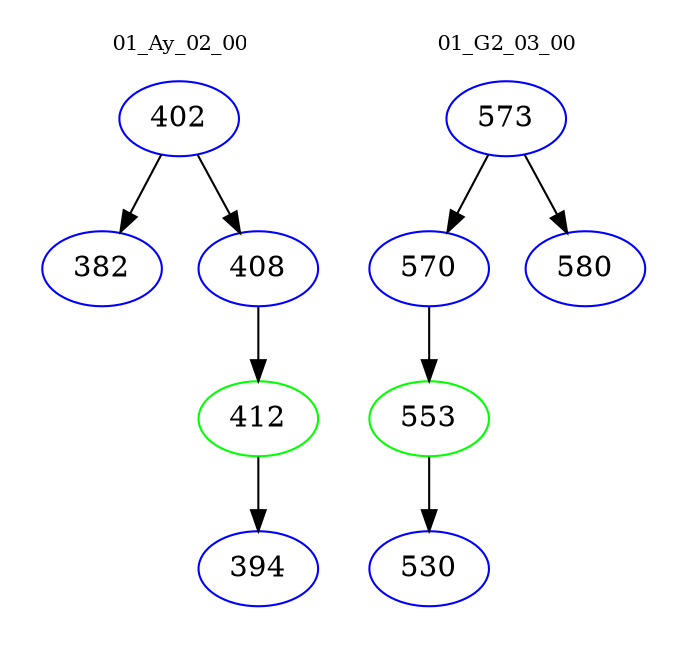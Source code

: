 digraph{
subgraph cluster_0 {
color = white
label = "01_Ay_02_00";
fontsize=10;
T0_402 [label="402", color="blue"]
T0_402 -> T0_382 [color="black"]
T0_382 [label="382", color="blue"]
T0_402 -> T0_408 [color="black"]
T0_408 [label="408", color="blue"]
T0_408 -> T0_412 [color="black"]
T0_412 [label="412", color="green"]
T0_412 -> T0_394 [color="black"]
T0_394 [label="394", color="blue"]
}
subgraph cluster_1 {
color = white
label = "01_G2_03_00";
fontsize=10;
T1_573 [label="573", color="blue"]
T1_573 -> T1_570 [color="black"]
T1_570 [label="570", color="blue"]
T1_570 -> T1_553 [color="black"]
T1_553 [label="553", color="green"]
T1_553 -> T1_530 [color="black"]
T1_530 [label="530", color="blue"]
T1_573 -> T1_580 [color="black"]
T1_580 [label="580", color="blue"]
}
}

